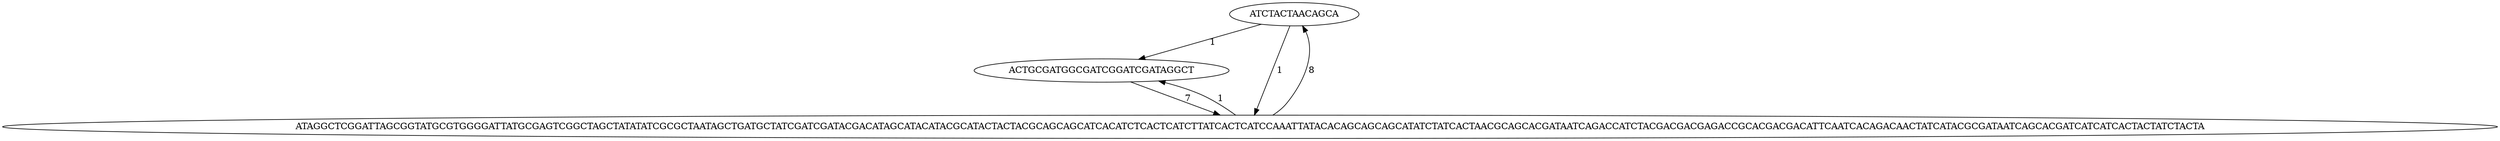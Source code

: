 digraph Sequences {
nodesep=0.7
ATCTACTAACAGCA
ATCTACTAACAGCA -> ACTGCGATGGCGATCGGATCGATAGGCT [label="1"]
ATCTACTAACAGCA -> ATAGGCTCGGATTAGCGGTATGCGTGGGGATTATGCGAGTCGGCTAGCTATATATCGCGCTAATAGCTGATGCTATCGATCGATACGACATAGCATACATACGCATACTACTACGCAGCAGCATCACATCTCACTCATCTTATCACTCATCCAAATTATACACAGCAGCAGCATATCTATCACTAACGCAGCACGATAATCAGACCATCTACGACGACGAGACCGCACGACGACATTCAATCACAGACAACTATCATACGCGATAATCAGCACGATCATCATCACTACTATCTACTA [label="1"]
ACTGCGATGGCGATCGGATCGATAGGCT
ACTGCGATGGCGATCGGATCGATAGGCT -> ATAGGCTCGGATTAGCGGTATGCGTGGGGATTATGCGAGTCGGCTAGCTATATATCGCGCTAATAGCTGATGCTATCGATCGATACGACATAGCATACATACGCATACTACTACGCAGCAGCATCACATCTCACTCATCTTATCACTCATCCAAATTATACACAGCAGCAGCATATCTATCACTAACGCAGCACGATAATCAGACCATCTACGACGACGAGACCGCACGACGACATTCAATCACAGACAACTATCATACGCGATAATCAGCACGATCATCATCACTACTATCTACTA [label="7"]
ATAGGCTCGGATTAGCGGTATGCGTGGGGATTATGCGAGTCGGCTAGCTATATATCGCGCTAATAGCTGATGCTATCGATCGATACGACATAGCATACATACGCATACTACTACGCAGCAGCATCACATCTCACTCATCTTATCACTCATCCAAATTATACACAGCAGCAGCATATCTATCACTAACGCAGCACGATAATCAGACCATCTACGACGACGAGACCGCACGACGACATTCAATCACAGACAACTATCATACGCGATAATCAGCACGATCATCATCACTACTATCTACTA
ATAGGCTCGGATTAGCGGTATGCGTGGGGATTATGCGAGTCGGCTAGCTATATATCGCGCTAATAGCTGATGCTATCGATCGATACGACATAGCATACATACGCATACTACTACGCAGCAGCATCACATCTCACTCATCTTATCACTCATCCAAATTATACACAGCAGCAGCATATCTATCACTAACGCAGCACGATAATCAGACCATCTACGACGACGAGACCGCACGACGACATTCAATCACAGACAACTATCATACGCGATAATCAGCACGATCATCATCACTACTATCTACTA -> ATCTACTAACAGCA [label="8"]
ATAGGCTCGGATTAGCGGTATGCGTGGGGATTATGCGAGTCGGCTAGCTATATATCGCGCTAATAGCTGATGCTATCGATCGATACGACATAGCATACATACGCATACTACTACGCAGCAGCATCACATCTCACTCATCTTATCACTCATCCAAATTATACACAGCAGCAGCATATCTATCACTAACGCAGCACGATAATCAGACCATCTACGACGACGAGACCGCACGACGACATTCAATCACAGACAACTATCATACGCGATAATCAGCACGATCATCATCACTACTATCTACTA -> ACTGCGATGGCGATCGGATCGATAGGCT [label="1"]
}
